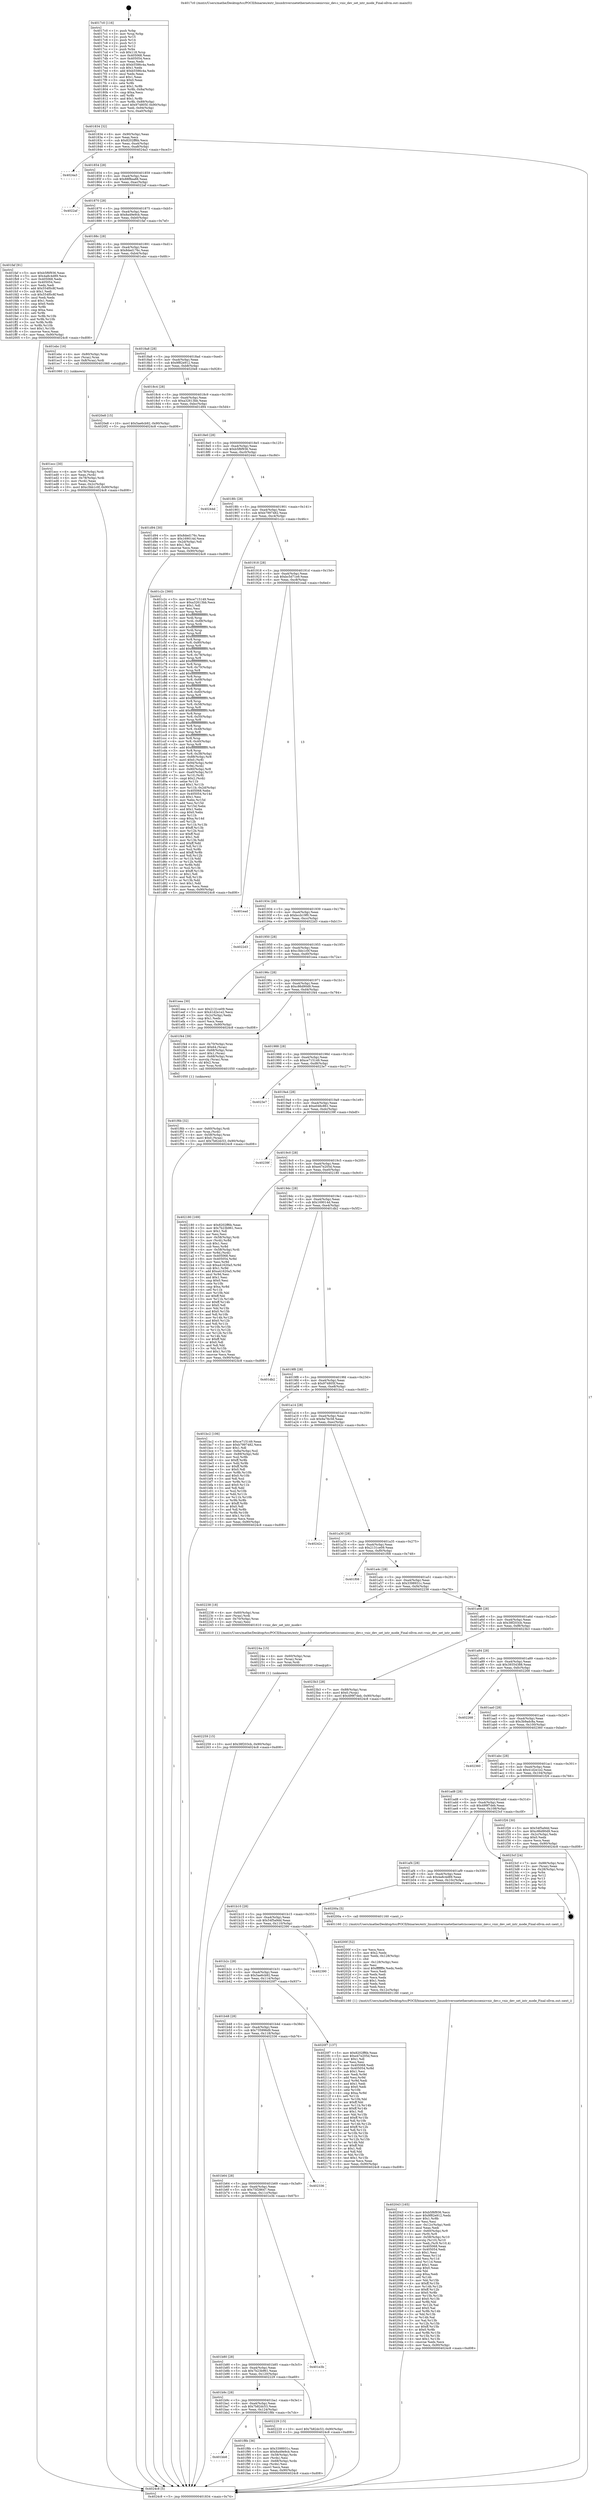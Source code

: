 digraph "0x4017c0" {
  label = "0x4017c0 (/mnt/c/Users/mathe/Desktop/tcc/POCII/binaries/extr_linuxdriversnetethernetciscoenicvnic_dev.c_vnic_dev_set_intr_mode_Final-ollvm.out::main(0))"
  labelloc = "t"
  node[shape=record]

  Entry [label="",width=0.3,height=0.3,shape=circle,fillcolor=black,style=filled]
  "0x401834" [label="{
     0x401834 [32]\l
     | [instrs]\l
     &nbsp;&nbsp;0x401834 \<+6\>: mov -0x90(%rbp),%eax\l
     &nbsp;&nbsp;0x40183a \<+2\>: mov %eax,%ecx\l
     &nbsp;&nbsp;0x40183c \<+6\>: sub $0x8202ff6b,%ecx\l
     &nbsp;&nbsp;0x401842 \<+6\>: mov %eax,-0xa4(%rbp)\l
     &nbsp;&nbsp;0x401848 \<+6\>: mov %ecx,-0xa8(%rbp)\l
     &nbsp;&nbsp;0x40184e \<+6\>: je 00000000004024a3 \<main+0xce3\>\l
  }"]
  "0x4024a3" [label="{
     0x4024a3\l
  }", style=dashed]
  "0x401854" [label="{
     0x401854 [28]\l
     | [instrs]\l
     &nbsp;&nbsp;0x401854 \<+5\>: jmp 0000000000401859 \<main+0x99\>\l
     &nbsp;&nbsp;0x401859 \<+6\>: mov -0xa4(%rbp),%eax\l
     &nbsp;&nbsp;0x40185f \<+5\>: sub $0x88f8ea88,%eax\l
     &nbsp;&nbsp;0x401864 \<+6\>: mov %eax,-0xac(%rbp)\l
     &nbsp;&nbsp;0x40186a \<+6\>: je 00000000004022af \<main+0xaef\>\l
  }"]
  Exit [label="",width=0.3,height=0.3,shape=circle,fillcolor=black,style=filled,peripheries=2]
  "0x4022af" [label="{
     0x4022af\l
  }", style=dashed]
  "0x401870" [label="{
     0x401870 [28]\l
     | [instrs]\l
     &nbsp;&nbsp;0x401870 \<+5\>: jmp 0000000000401875 \<main+0xb5\>\l
     &nbsp;&nbsp;0x401875 \<+6\>: mov -0xa4(%rbp),%eax\l
     &nbsp;&nbsp;0x40187b \<+5\>: sub $0x8a49e9cb,%eax\l
     &nbsp;&nbsp;0x401880 \<+6\>: mov %eax,-0xb0(%rbp)\l
     &nbsp;&nbsp;0x401886 \<+6\>: je 0000000000401faf \<main+0x7ef\>\l
  }"]
  "0x402259" [label="{
     0x402259 [15]\l
     | [instrs]\l
     &nbsp;&nbsp;0x402259 \<+10\>: movl $0x38f203cb,-0x90(%rbp)\l
     &nbsp;&nbsp;0x402263 \<+5\>: jmp 00000000004024c8 \<main+0xd08\>\l
  }"]
  "0x401faf" [label="{
     0x401faf [91]\l
     | [instrs]\l
     &nbsp;&nbsp;0x401faf \<+5\>: mov $0xb5f6f936,%eax\l
     &nbsp;&nbsp;0x401fb4 \<+5\>: mov $0x4a8c4d89,%ecx\l
     &nbsp;&nbsp;0x401fb9 \<+7\>: mov 0x405068,%edx\l
     &nbsp;&nbsp;0x401fc0 \<+7\>: mov 0x405054,%esi\l
     &nbsp;&nbsp;0x401fc7 \<+2\>: mov %edx,%edi\l
     &nbsp;&nbsp;0x401fc9 \<+6\>: add $0x554f0c8f,%edi\l
     &nbsp;&nbsp;0x401fcf \<+3\>: sub $0x1,%edi\l
     &nbsp;&nbsp;0x401fd2 \<+6\>: sub $0x554f0c8f,%edi\l
     &nbsp;&nbsp;0x401fd8 \<+3\>: imul %edi,%edx\l
     &nbsp;&nbsp;0x401fdb \<+3\>: and $0x1,%edx\l
     &nbsp;&nbsp;0x401fde \<+3\>: cmp $0x0,%edx\l
     &nbsp;&nbsp;0x401fe1 \<+4\>: sete %r8b\l
     &nbsp;&nbsp;0x401fe5 \<+3\>: cmp $0xa,%esi\l
     &nbsp;&nbsp;0x401fe8 \<+4\>: setl %r9b\l
     &nbsp;&nbsp;0x401fec \<+3\>: mov %r8b,%r10b\l
     &nbsp;&nbsp;0x401fef \<+3\>: and %r9b,%r10b\l
     &nbsp;&nbsp;0x401ff2 \<+3\>: xor %r9b,%r8b\l
     &nbsp;&nbsp;0x401ff5 \<+3\>: or %r8b,%r10b\l
     &nbsp;&nbsp;0x401ff8 \<+4\>: test $0x1,%r10b\l
     &nbsp;&nbsp;0x401ffc \<+3\>: cmovne %ecx,%eax\l
     &nbsp;&nbsp;0x401fff \<+6\>: mov %eax,-0x90(%rbp)\l
     &nbsp;&nbsp;0x402005 \<+5\>: jmp 00000000004024c8 \<main+0xd08\>\l
  }"]
  "0x40188c" [label="{
     0x40188c [28]\l
     | [instrs]\l
     &nbsp;&nbsp;0x40188c \<+5\>: jmp 0000000000401891 \<main+0xd1\>\l
     &nbsp;&nbsp;0x401891 \<+6\>: mov -0xa4(%rbp),%eax\l
     &nbsp;&nbsp;0x401897 \<+5\>: sub $0x8ded176c,%eax\l
     &nbsp;&nbsp;0x40189c \<+6\>: mov %eax,-0xb4(%rbp)\l
     &nbsp;&nbsp;0x4018a2 \<+6\>: je 0000000000401ebc \<main+0x6fc\>\l
  }"]
  "0x40224a" [label="{
     0x40224a [15]\l
     | [instrs]\l
     &nbsp;&nbsp;0x40224a \<+4\>: mov -0x60(%rbp),%rax\l
     &nbsp;&nbsp;0x40224e \<+3\>: mov (%rax),%rax\l
     &nbsp;&nbsp;0x402251 \<+3\>: mov %rax,%rdi\l
     &nbsp;&nbsp;0x402254 \<+5\>: call 0000000000401030 \<free@plt\>\l
     | [calls]\l
     &nbsp;&nbsp;0x401030 \{1\} (unknown)\l
  }"]
  "0x401ebc" [label="{
     0x401ebc [16]\l
     | [instrs]\l
     &nbsp;&nbsp;0x401ebc \<+4\>: mov -0x80(%rbp),%rax\l
     &nbsp;&nbsp;0x401ec0 \<+3\>: mov (%rax),%rax\l
     &nbsp;&nbsp;0x401ec3 \<+4\>: mov 0x8(%rax),%rdi\l
     &nbsp;&nbsp;0x401ec7 \<+5\>: call 0000000000401060 \<atoi@plt\>\l
     | [calls]\l
     &nbsp;&nbsp;0x401060 \{1\} (unknown)\l
  }"]
  "0x4018a8" [label="{
     0x4018a8 [28]\l
     | [instrs]\l
     &nbsp;&nbsp;0x4018a8 \<+5\>: jmp 00000000004018ad \<main+0xed\>\l
     &nbsp;&nbsp;0x4018ad \<+6\>: mov -0xa4(%rbp),%eax\l
     &nbsp;&nbsp;0x4018b3 \<+5\>: sub $0x9f82e912,%eax\l
     &nbsp;&nbsp;0x4018b8 \<+6\>: mov %eax,-0xb8(%rbp)\l
     &nbsp;&nbsp;0x4018be \<+6\>: je 00000000004020e8 \<main+0x928\>\l
  }"]
  "0x402043" [label="{
     0x402043 [165]\l
     | [instrs]\l
     &nbsp;&nbsp;0x402043 \<+5\>: mov $0xb5f6f936,%ecx\l
     &nbsp;&nbsp;0x402048 \<+5\>: mov $0x9f82e912,%edx\l
     &nbsp;&nbsp;0x40204d \<+3\>: mov $0x1,%r8b\l
     &nbsp;&nbsp;0x402050 \<+2\>: xor %esi,%esi\l
     &nbsp;&nbsp;0x402052 \<+6\>: mov -0x12c(%rbp),%edi\l
     &nbsp;&nbsp;0x402058 \<+3\>: imul %eax,%edi\l
     &nbsp;&nbsp;0x40205b \<+4\>: mov -0x60(%rbp),%r9\l
     &nbsp;&nbsp;0x40205f \<+3\>: mov (%r9),%r9\l
     &nbsp;&nbsp;0x402062 \<+4\>: mov -0x58(%rbp),%r10\l
     &nbsp;&nbsp;0x402066 \<+3\>: movslq (%r10),%r10\l
     &nbsp;&nbsp;0x402069 \<+4\>: mov %edi,(%r9,%r10,4)\l
     &nbsp;&nbsp;0x40206d \<+7\>: mov 0x405068,%eax\l
     &nbsp;&nbsp;0x402074 \<+7\>: mov 0x405054,%edi\l
     &nbsp;&nbsp;0x40207b \<+3\>: sub $0x1,%esi\l
     &nbsp;&nbsp;0x40207e \<+3\>: mov %eax,%r11d\l
     &nbsp;&nbsp;0x402081 \<+3\>: add %esi,%r11d\l
     &nbsp;&nbsp;0x402084 \<+4\>: imul %r11d,%eax\l
     &nbsp;&nbsp;0x402088 \<+3\>: and $0x1,%eax\l
     &nbsp;&nbsp;0x40208b \<+3\>: cmp $0x0,%eax\l
     &nbsp;&nbsp;0x40208e \<+3\>: sete %bl\l
     &nbsp;&nbsp;0x402091 \<+3\>: cmp $0xa,%edi\l
     &nbsp;&nbsp;0x402094 \<+4\>: setl %r14b\l
     &nbsp;&nbsp;0x402098 \<+3\>: mov %bl,%r15b\l
     &nbsp;&nbsp;0x40209b \<+4\>: xor $0xff,%r15b\l
     &nbsp;&nbsp;0x40209f \<+3\>: mov %r14b,%r12b\l
     &nbsp;&nbsp;0x4020a2 \<+4\>: xor $0xff,%r12b\l
     &nbsp;&nbsp;0x4020a6 \<+4\>: xor $0x0,%r8b\l
     &nbsp;&nbsp;0x4020aa \<+3\>: mov %r15b,%r13b\l
     &nbsp;&nbsp;0x4020ad \<+4\>: and $0x0,%r13b\l
     &nbsp;&nbsp;0x4020b1 \<+3\>: and %r8b,%bl\l
     &nbsp;&nbsp;0x4020b4 \<+3\>: mov %r12b,%al\l
     &nbsp;&nbsp;0x4020b7 \<+2\>: and $0x0,%al\l
     &nbsp;&nbsp;0x4020b9 \<+3\>: and %r8b,%r14b\l
     &nbsp;&nbsp;0x4020bc \<+3\>: or %bl,%r13b\l
     &nbsp;&nbsp;0x4020bf \<+3\>: or %r14b,%al\l
     &nbsp;&nbsp;0x4020c2 \<+3\>: xor %al,%r13b\l
     &nbsp;&nbsp;0x4020c5 \<+3\>: or %r12b,%r15b\l
     &nbsp;&nbsp;0x4020c8 \<+4\>: xor $0xff,%r15b\l
     &nbsp;&nbsp;0x4020cc \<+4\>: or $0x0,%r8b\l
     &nbsp;&nbsp;0x4020d0 \<+3\>: and %r8b,%r15b\l
     &nbsp;&nbsp;0x4020d3 \<+3\>: or %r15b,%r13b\l
     &nbsp;&nbsp;0x4020d6 \<+4\>: test $0x1,%r13b\l
     &nbsp;&nbsp;0x4020da \<+3\>: cmovne %edx,%ecx\l
     &nbsp;&nbsp;0x4020dd \<+6\>: mov %ecx,-0x90(%rbp)\l
     &nbsp;&nbsp;0x4020e3 \<+5\>: jmp 00000000004024c8 \<main+0xd08\>\l
  }"]
  "0x4020e8" [label="{
     0x4020e8 [15]\l
     | [instrs]\l
     &nbsp;&nbsp;0x4020e8 \<+10\>: movl $0x5ae6cb92,-0x90(%rbp)\l
     &nbsp;&nbsp;0x4020f2 \<+5\>: jmp 00000000004024c8 \<main+0xd08\>\l
  }"]
  "0x4018c4" [label="{
     0x4018c4 [28]\l
     | [instrs]\l
     &nbsp;&nbsp;0x4018c4 \<+5\>: jmp 00000000004018c9 \<main+0x109\>\l
     &nbsp;&nbsp;0x4018c9 \<+6\>: mov -0xa4(%rbp),%eax\l
     &nbsp;&nbsp;0x4018cf \<+5\>: sub $0xa32613bb,%eax\l
     &nbsp;&nbsp;0x4018d4 \<+6\>: mov %eax,-0xbc(%rbp)\l
     &nbsp;&nbsp;0x4018da \<+6\>: je 0000000000401d94 \<main+0x5d4\>\l
  }"]
  "0x40200f" [label="{
     0x40200f [52]\l
     | [instrs]\l
     &nbsp;&nbsp;0x40200f \<+2\>: xor %ecx,%ecx\l
     &nbsp;&nbsp;0x402011 \<+5\>: mov $0x2,%edx\l
     &nbsp;&nbsp;0x402016 \<+6\>: mov %edx,-0x128(%rbp)\l
     &nbsp;&nbsp;0x40201c \<+1\>: cltd\l
     &nbsp;&nbsp;0x40201d \<+6\>: mov -0x128(%rbp),%esi\l
     &nbsp;&nbsp;0x402023 \<+2\>: idiv %esi\l
     &nbsp;&nbsp;0x402025 \<+6\>: imul $0xfffffffe,%edx,%edx\l
     &nbsp;&nbsp;0x40202b \<+2\>: mov %ecx,%edi\l
     &nbsp;&nbsp;0x40202d \<+2\>: sub %edx,%edi\l
     &nbsp;&nbsp;0x40202f \<+2\>: mov %ecx,%edx\l
     &nbsp;&nbsp;0x402031 \<+3\>: sub $0x1,%edx\l
     &nbsp;&nbsp;0x402034 \<+2\>: add %edx,%edi\l
     &nbsp;&nbsp;0x402036 \<+2\>: sub %edi,%ecx\l
     &nbsp;&nbsp;0x402038 \<+6\>: mov %ecx,-0x12c(%rbp)\l
     &nbsp;&nbsp;0x40203e \<+5\>: call 0000000000401160 \<next_i\>\l
     | [calls]\l
     &nbsp;&nbsp;0x401160 \{1\} (/mnt/c/Users/mathe/Desktop/tcc/POCII/binaries/extr_linuxdriversnetethernetciscoenicvnic_dev.c_vnic_dev_set_intr_mode_Final-ollvm.out::next_i)\l
  }"]
  "0x401d94" [label="{
     0x401d94 [30]\l
     | [instrs]\l
     &nbsp;&nbsp;0x401d94 \<+5\>: mov $0x8ded176c,%eax\l
     &nbsp;&nbsp;0x401d99 \<+5\>: mov $0x169014d,%ecx\l
     &nbsp;&nbsp;0x401d9e \<+3\>: mov -0x2d(%rbp),%dl\l
     &nbsp;&nbsp;0x401da1 \<+3\>: test $0x1,%dl\l
     &nbsp;&nbsp;0x401da4 \<+3\>: cmovne %ecx,%eax\l
     &nbsp;&nbsp;0x401da7 \<+6\>: mov %eax,-0x90(%rbp)\l
     &nbsp;&nbsp;0x401dad \<+5\>: jmp 00000000004024c8 \<main+0xd08\>\l
  }"]
  "0x4018e0" [label="{
     0x4018e0 [28]\l
     | [instrs]\l
     &nbsp;&nbsp;0x4018e0 \<+5\>: jmp 00000000004018e5 \<main+0x125\>\l
     &nbsp;&nbsp;0x4018e5 \<+6\>: mov -0xa4(%rbp),%eax\l
     &nbsp;&nbsp;0x4018eb \<+5\>: sub $0xb5f6f936,%eax\l
     &nbsp;&nbsp;0x4018f0 \<+6\>: mov %eax,-0xc0(%rbp)\l
     &nbsp;&nbsp;0x4018f6 \<+6\>: je 000000000040244d \<main+0xc8d\>\l
  }"]
  "0x401bb8" [label="{
     0x401bb8\l
  }", style=dashed]
  "0x40244d" [label="{
     0x40244d\l
  }", style=dashed]
  "0x4018fc" [label="{
     0x4018fc [28]\l
     | [instrs]\l
     &nbsp;&nbsp;0x4018fc \<+5\>: jmp 0000000000401901 \<main+0x141\>\l
     &nbsp;&nbsp;0x401901 \<+6\>: mov -0xa4(%rbp),%eax\l
     &nbsp;&nbsp;0x401907 \<+5\>: sub $0xb7997482,%eax\l
     &nbsp;&nbsp;0x40190c \<+6\>: mov %eax,-0xc4(%rbp)\l
     &nbsp;&nbsp;0x401912 \<+6\>: je 0000000000401c2c \<main+0x46c\>\l
  }"]
  "0x401f8b" [label="{
     0x401f8b [36]\l
     | [instrs]\l
     &nbsp;&nbsp;0x401f8b \<+5\>: mov $0x3398931c,%eax\l
     &nbsp;&nbsp;0x401f90 \<+5\>: mov $0x8a49e9cb,%ecx\l
     &nbsp;&nbsp;0x401f95 \<+4\>: mov -0x58(%rbp),%rdx\l
     &nbsp;&nbsp;0x401f99 \<+2\>: mov (%rdx),%esi\l
     &nbsp;&nbsp;0x401f9b \<+4\>: mov -0x68(%rbp),%rdx\l
     &nbsp;&nbsp;0x401f9f \<+2\>: cmp (%rdx),%esi\l
     &nbsp;&nbsp;0x401fa1 \<+3\>: cmovl %ecx,%eax\l
     &nbsp;&nbsp;0x401fa4 \<+6\>: mov %eax,-0x90(%rbp)\l
     &nbsp;&nbsp;0x401faa \<+5\>: jmp 00000000004024c8 \<main+0xd08\>\l
  }"]
  "0x401c2c" [label="{
     0x401c2c [360]\l
     | [instrs]\l
     &nbsp;&nbsp;0x401c2c \<+5\>: mov $0xce715149,%eax\l
     &nbsp;&nbsp;0x401c31 \<+5\>: mov $0xa32613bb,%ecx\l
     &nbsp;&nbsp;0x401c36 \<+2\>: mov $0x1,%dl\l
     &nbsp;&nbsp;0x401c38 \<+2\>: xor %esi,%esi\l
     &nbsp;&nbsp;0x401c3a \<+3\>: mov %rsp,%rdi\l
     &nbsp;&nbsp;0x401c3d \<+4\>: add $0xfffffffffffffff0,%rdi\l
     &nbsp;&nbsp;0x401c41 \<+3\>: mov %rdi,%rsp\l
     &nbsp;&nbsp;0x401c44 \<+7\>: mov %rdi,-0x88(%rbp)\l
     &nbsp;&nbsp;0x401c4b \<+3\>: mov %rsp,%rdi\l
     &nbsp;&nbsp;0x401c4e \<+4\>: add $0xfffffffffffffff0,%rdi\l
     &nbsp;&nbsp;0x401c52 \<+3\>: mov %rdi,%rsp\l
     &nbsp;&nbsp;0x401c55 \<+3\>: mov %rsp,%r8\l
     &nbsp;&nbsp;0x401c58 \<+4\>: add $0xfffffffffffffff0,%r8\l
     &nbsp;&nbsp;0x401c5c \<+3\>: mov %r8,%rsp\l
     &nbsp;&nbsp;0x401c5f \<+4\>: mov %r8,-0x80(%rbp)\l
     &nbsp;&nbsp;0x401c63 \<+3\>: mov %rsp,%r8\l
     &nbsp;&nbsp;0x401c66 \<+4\>: add $0xfffffffffffffff0,%r8\l
     &nbsp;&nbsp;0x401c6a \<+3\>: mov %r8,%rsp\l
     &nbsp;&nbsp;0x401c6d \<+4\>: mov %r8,-0x78(%rbp)\l
     &nbsp;&nbsp;0x401c71 \<+3\>: mov %rsp,%r8\l
     &nbsp;&nbsp;0x401c74 \<+4\>: add $0xfffffffffffffff0,%r8\l
     &nbsp;&nbsp;0x401c78 \<+3\>: mov %r8,%rsp\l
     &nbsp;&nbsp;0x401c7b \<+4\>: mov %r8,-0x70(%rbp)\l
     &nbsp;&nbsp;0x401c7f \<+3\>: mov %rsp,%r8\l
     &nbsp;&nbsp;0x401c82 \<+4\>: add $0xfffffffffffffff0,%r8\l
     &nbsp;&nbsp;0x401c86 \<+3\>: mov %r8,%rsp\l
     &nbsp;&nbsp;0x401c89 \<+4\>: mov %r8,-0x68(%rbp)\l
     &nbsp;&nbsp;0x401c8d \<+3\>: mov %rsp,%r8\l
     &nbsp;&nbsp;0x401c90 \<+4\>: add $0xfffffffffffffff0,%r8\l
     &nbsp;&nbsp;0x401c94 \<+3\>: mov %r8,%rsp\l
     &nbsp;&nbsp;0x401c97 \<+4\>: mov %r8,-0x60(%rbp)\l
     &nbsp;&nbsp;0x401c9b \<+3\>: mov %rsp,%r8\l
     &nbsp;&nbsp;0x401c9e \<+4\>: add $0xfffffffffffffff0,%r8\l
     &nbsp;&nbsp;0x401ca2 \<+3\>: mov %r8,%rsp\l
     &nbsp;&nbsp;0x401ca5 \<+4\>: mov %r8,-0x58(%rbp)\l
     &nbsp;&nbsp;0x401ca9 \<+3\>: mov %rsp,%r8\l
     &nbsp;&nbsp;0x401cac \<+4\>: add $0xfffffffffffffff0,%r8\l
     &nbsp;&nbsp;0x401cb0 \<+3\>: mov %r8,%rsp\l
     &nbsp;&nbsp;0x401cb3 \<+4\>: mov %r8,-0x50(%rbp)\l
     &nbsp;&nbsp;0x401cb7 \<+3\>: mov %rsp,%r8\l
     &nbsp;&nbsp;0x401cba \<+4\>: add $0xfffffffffffffff0,%r8\l
     &nbsp;&nbsp;0x401cbe \<+3\>: mov %r8,%rsp\l
     &nbsp;&nbsp;0x401cc1 \<+4\>: mov %r8,-0x48(%rbp)\l
     &nbsp;&nbsp;0x401cc5 \<+3\>: mov %rsp,%r8\l
     &nbsp;&nbsp;0x401cc8 \<+4\>: add $0xfffffffffffffff0,%r8\l
     &nbsp;&nbsp;0x401ccc \<+3\>: mov %r8,%rsp\l
     &nbsp;&nbsp;0x401ccf \<+4\>: mov %r8,-0x40(%rbp)\l
     &nbsp;&nbsp;0x401cd3 \<+3\>: mov %rsp,%r8\l
     &nbsp;&nbsp;0x401cd6 \<+4\>: add $0xfffffffffffffff0,%r8\l
     &nbsp;&nbsp;0x401cda \<+3\>: mov %r8,%rsp\l
     &nbsp;&nbsp;0x401cdd \<+4\>: mov %r8,-0x38(%rbp)\l
     &nbsp;&nbsp;0x401ce1 \<+7\>: mov -0x88(%rbp),%r8\l
     &nbsp;&nbsp;0x401ce8 \<+7\>: movl $0x0,(%r8)\l
     &nbsp;&nbsp;0x401cef \<+7\>: mov -0x94(%rbp),%r9d\l
     &nbsp;&nbsp;0x401cf6 \<+3\>: mov %r9d,(%rdi)\l
     &nbsp;&nbsp;0x401cf9 \<+4\>: mov -0x80(%rbp),%r8\l
     &nbsp;&nbsp;0x401cfd \<+7\>: mov -0xa0(%rbp),%r10\l
     &nbsp;&nbsp;0x401d04 \<+3\>: mov %r10,(%r8)\l
     &nbsp;&nbsp;0x401d07 \<+3\>: cmpl $0x2,(%rdi)\l
     &nbsp;&nbsp;0x401d0a \<+4\>: setne %r11b\l
     &nbsp;&nbsp;0x401d0e \<+4\>: and $0x1,%r11b\l
     &nbsp;&nbsp;0x401d12 \<+4\>: mov %r11b,-0x2d(%rbp)\l
     &nbsp;&nbsp;0x401d16 \<+7\>: mov 0x405068,%ebx\l
     &nbsp;&nbsp;0x401d1d \<+8\>: mov 0x405054,%r14d\l
     &nbsp;&nbsp;0x401d25 \<+3\>: sub $0x1,%esi\l
     &nbsp;&nbsp;0x401d28 \<+3\>: mov %ebx,%r15d\l
     &nbsp;&nbsp;0x401d2b \<+3\>: add %esi,%r15d\l
     &nbsp;&nbsp;0x401d2e \<+4\>: imul %r15d,%ebx\l
     &nbsp;&nbsp;0x401d32 \<+3\>: and $0x1,%ebx\l
     &nbsp;&nbsp;0x401d35 \<+3\>: cmp $0x0,%ebx\l
     &nbsp;&nbsp;0x401d38 \<+4\>: sete %r11b\l
     &nbsp;&nbsp;0x401d3c \<+4\>: cmp $0xa,%r14d\l
     &nbsp;&nbsp;0x401d40 \<+4\>: setl %r12b\l
     &nbsp;&nbsp;0x401d44 \<+3\>: mov %r11b,%r13b\l
     &nbsp;&nbsp;0x401d47 \<+4\>: xor $0xff,%r13b\l
     &nbsp;&nbsp;0x401d4b \<+3\>: mov %r12b,%sil\l
     &nbsp;&nbsp;0x401d4e \<+4\>: xor $0xff,%sil\l
     &nbsp;&nbsp;0x401d52 \<+3\>: xor $0x1,%dl\l
     &nbsp;&nbsp;0x401d55 \<+3\>: mov %r13b,%dil\l
     &nbsp;&nbsp;0x401d58 \<+4\>: and $0xff,%dil\l
     &nbsp;&nbsp;0x401d5c \<+3\>: and %dl,%r11b\l
     &nbsp;&nbsp;0x401d5f \<+3\>: mov %sil,%r8b\l
     &nbsp;&nbsp;0x401d62 \<+4\>: and $0xff,%r8b\l
     &nbsp;&nbsp;0x401d66 \<+3\>: and %dl,%r12b\l
     &nbsp;&nbsp;0x401d69 \<+3\>: or %r11b,%dil\l
     &nbsp;&nbsp;0x401d6c \<+3\>: or %r12b,%r8b\l
     &nbsp;&nbsp;0x401d6f \<+3\>: xor %r8b,%dil\l
     &nbsp;&nbsp;0x401d72 \<+3\>: or %sil,%r13b\l
     &nbsp;&nbsp;0x401d75 \<+4\>: xor $0xff,%r13b\l
     &nbsp;&nbsp;0x401d79 \<+3\>: or $0x1,%dl\l
     &nbsp;&nbsp;0x401d7c \<+3\>: and %dl,%r13b\l
     &nbsp;&nbsp;0x401d7f \<+3\>: or %r13b,%dil\l
     &nbsp;&nbsp;0x401d82 \<+4\>: test $0x1,%dil\l
     &nbsp;&nbsp;0x401d86 \<+3\>: cmovne %ecx,%eax\l
     &nbsp;&nbsp;0x401d89 \<+6\>: mov %eax,-0x90(%rbp)\l
     &nbsp;&nbsp;0x401d8f \<+5\>: jmp 00000000004024c8 \<main+0xd08\>\l
  }"]
  "0x401918" [label="{
     0x401918 [28]\l
     | [instrs]\l
     &nbsp;&nbsp;0x401918 \<+5\>: jmp 000000000040191d \<main+0x15d\>\l
     &nbsp;&nbsp;0x40191d \<+6\>: mov -0xa4(%rbp),%eax\l
     &nbsp;&nbsp;0x401923 \<+5\>: sub $0xbc5d71e9,%eax\l
     &nbsp;&nbsp;0x401928 \<+6\>: mov %eax,-0xc8(%rbp)\l
     &nbsp;&nbsp;0x40192e \<+6\>: je 0000000000401ead \<main+0x6ed\>\l
  }"]
  "0x401b9c" [label="{
     0x401b9c [28]\l
     | [instrs]\l
     &nbsp;&nbsp;0x401b9c \<+5\>: jmp 0000000000401ba1 \<main+0x3e1\>\l
     &nbsp;&nbsp;0x401ba1 \<+6\>: mov -0xa4(%rbp),%eax\l
     &nbsp;&nbsp;0x401ba7 \<+5\>: sub $0x7b82dc53,%eax\l
     &nbsp;&nbsp;0x401bac \<+6\>: mov %eax,-0x124(%rbp)\l
     &nbsp;&nbsp;0x401bb2 \<+6\>: je 0000000000401f8b \<main+0x7cb\>\l
  }"]
  "0x401ead" [label="{
     0x401ead\l
  }", style=dashed]
  "0x401934" [label="{
     0x401934 [28]\l
     | [instrs]\l
     &nbsp;&nbsp;0x401934 \<+5\>: jmp 0000000000401939 \<main+0x179\>\l
     &nbsp;&nbsp;0x401939 \<+6\>: mov -0xa4(%rbp),%eax\l
     &nbsp;&nbsp;0x40193f \<+5\>: sub $0xbccb19f0,%eax\l
     &nbsp;&nbsp;0x401944 \<+6\>: mov %eax,-0xcc(%rbp)\l
     &nbsp;&nbsp;0x40194a \<+6\>: je 00000000004022d3 \<main+0xb13\>\l
  }"]
  "0x402229" [label="{
     0x402229 [15]\l
     | [instrs]\l
     &nbsp;&nbsp;0x402229 \<+10\>: movl $0x7b82dc53,-0x90(%rbp)\l
     &nbsp;&nbsp;0x402233 \<+5\>: jmp 00000000004024c8 \<main+0xd08\>\l
  }"]
  "0x4022d3" [label="{
     0x4022d3\l
  }", style=dashed]
  "0x401950" [label="{
     0x401950 [28]\l
     | [instrs]\l
     &nbsp;&nbsp;0x401950 \<+5\>: jmp 0000000000401955 \<main+0x195\>\l
     &nbsp;&nbsp;0x401955 \<+6\>: mov -0xa4(%rbp),%eax\l
     &nbsp;&nbsp;0x40195b \<+5\>: sub $0xc3bb1c0f,%eax\l
     &nbsp;&nbsp;0x401960 \<+6\>: mov %eax,-0xd0(%rbp)\l
     &nbsp;&nbsp;0x401966 \<+6\>: je 0000000000401eea \<main+0x72a\>\l
  }"]
  "0x401b80" [label="{
     0x401b80 [28]\l
     | [instrs]\l
     &nbsp;&nbsp;0x401b80 \<+5\>: jmp 0000000000401b85 \<main+0x3c5\>\l
     &nbsp;&nbsp;0x401b85 \<+6\>: mov -0xa4(%rbp),%eax\l
     &nbsp;&nbsp;0x401b8b \<+5\>: sub $0x7b23b961,%eax\l
     &nbsp;&nbsp;0x401b90 \<+6\>: mov %eax,-0x120(%rbp)\l
     &nbsp;&nbsp;0x401b96 \<+6\>: je 0000000000402229 \<main+0xa69\>\l
  }"]
  "0x401eea" [label="{
     0x401eea [30]\l
     | [instrs]\l
     &nbsp;&nbsp;0x401eea \<+5\>: mov $0x2131ce09,%eax\l
     &nbsp;&nbsp;0x401eef \<+5\>: mov $0x41d2e1e2,%ecx\l
     &nbsp;&nbsp;0x401ef4 \<+3\>: mov -0x2c(%rbp),%edx\l
     &nbsp;&nbsp;0x401ef7 \<+3\>: cmp $0x1,%edx\l
     &nbsp;&nbsp;0x401efa \<+3\>: cmovl %ecx,%eax\l
     &nbsp;&nbsp;0x401efd \<+6\>: mov %eax,-0x90(%rbp)\l
     &nbsp;&nbsp;0x401f03 \<+5\>: jmp 00000000004024c8 \<main+0xd08\>\l
  }"]
  "0x40196c" [label="{
     0x40196c [28]\l
     | [instrs]\l
     &nbsp;&nbsp;0x40196c \<+5\>: jmp 0000000000401971 \<main+0x1b1\>\l
     &nbsp;&nbsp;0x401971 \<+6\>: mov -0xa4(%rbp),%eax\l
     &nbsp;&nbsp;0x401977 \<+5\>: sub $0xc86d90d9,%eax\l
     &nbsp;&nbsp;0x40197c \<+6\>: mov %eax,-0xd4(%rbp)\l
     &nbsp;&nbsp;0x401982 \<+6\>: je 0000000000401f44 \<main+0x784\>\l
  }"]
  "0x401e3b" [label="{
     0x401e3b\l
  }", style=dashed]
  "0x401f44" [label="{
     0x401f44 [39]\l
     | [instrs]\l
     &nbsp;&nbsp;0x401f44 \<+4\>: mov -0x70(%rbp),%rax\l
     &nbsp;&nbsp;0x401f48 \<+6\>: movl $0x64,(%rax)\l
     &nbsp;&nbsp;0x401f4e \<+4\>: mov -0x68(%rbp),%rax\l
     &nbsp;&nbsp;0x401f52 \<+6\>: movl $0x1,(%rax)\l
     &nbsp;&nbsp;0x401f58 \<+4\>: mov -0x68(%rbp),%rax\l
     &nbsp;&nbsp;0x401f5c \<+3\>: movslq (%rax),%rax\l
     &nbsp;&nbsp;0x401f5f \<+4\>: shl $0x2,%rax\l
     &nbsp;&nbsp;0x401f63 \<+3\>: mov %rax,%rdi\l
     &nbsp;&nbsp;0x401f66 \<+5\>: call 0000000000401050 \<malloc@plt\>\l
     | [calls]\l
     &nbsp;&nbsp;0x401050 \{1\} (unknown)\l
  }"]
  "0x401988" [label="{
     0x401988 [28]\l
     | [instrs]\l
     &nbsp;&nbsp;0x401988 \<+5\>: jmp 000000000040198d \<main+0x1cd\>\l
     &nbsp;&nbsp;0x40198d \<+6\>: mov -0xa4(%rbp),%eax\l
     &nbsp;&nbsp;0x401993 \<+5\>: sub $0xce715149,%eax\l
     &nbsp;&nbsp;0x401998 \<+6\>: mov %eax,-0xd8(%rbp)\l
     &nbsp;&nbsp;0x40199e \<+6\>: je 00000000004023e7 \<main+0xc27\>\l
  }"]
  "0x401b64" [label="{
     0x401b64 [28]\l
     | [instrs]\l
     &nbsp;&nbsp;0x401b64 \<+5\>: jmp 0000000000401b69 \<main+0x3a9\>\l
     &nbsp;&nbsp;0x401b69 \<+6\>: mov -0xa4(%rbp),%eax\l
     &nbsp;&nbsp;0x401b6f \<+5\>: sub $0x75f28647,%eax\l
     &nbsp;&nbsp;0x401b74 \<+6\>: mov %eax,-0x11c(%rbp)\l
     &nbsp;&nbsp;0x401b7a \<+6\>: je 0000000000401e3b \<main+0x67b\>\l
  }"]
  "0x4023e7" [label="{
     0x4023e7\l
  }", style=dashed]
  "0x4019a4" [label="{
     0x4019a4 [28]\l
     | [instrs]\l
     &nbsp;&nbsp;0x4019a4 \<+5\>: jmp 00000000004019a9 \<main+0x1e9\>\l
     &nbsp;&nbsp;0x4019a9 \<+6\>: mov -0xa4(%rbp),%eax\l
     &nbsp;&nbsp;0x4019af \<+5\>: sub $0xe046c861,%eax\l
     &nbsp;&nbsp;0x4019b4 \<+6\>: mov %eax,-0xdc(%rbp)\l
     &nbsp;&nbsp;0x4019ba \<+6\>: je 000000000040239f \<main+0xbdf\>\l
  }"]
  "0x402336" [label="{
     0x402336\l
  }", style=dashed]
  "0x40239f" [label="{
     0x40239f\l
  }", style=dashed]
  "0x4019c0" [label="{
     0x4019c0 [28]\l
     | [instrs]\l
     &nbsp;&nbsp;0x4019c0 \<+5\>: jmp 00000000004019c5 \<main+0x205\>\l
     &nbsp;&nbsp;0x4019c5 \<+6\>: mov -0xa4(%rbp),%eax\l
     &nbsp;&nbsp;0x4019cb \<+5\>: sub $0xe47e205d,%eax\l
     &nbsp;&nbsp;0x4019d0 \<+6\>: mov %eax,-0xe0(%rbp)\l
     &nbsp;&nbsp;0x4019d6 \<+6\>: je 0000000000402180 \<main+0x9c0\>\l
  }"]
  "0x401b48" [label="{
     0x401b48 [28]\l
     | [instrs]\l
     &nbsp;&nbsp;0x401b48 \<+5\>: jmp 0000000000401b4d \<main+0x38d\>\l
     &nbsp;&nbsp;0x401b4d \<+6\>: mov -0xa4(%rbp),%eax\l
     &nbsp;&nbsp;0x401b53 \<+5\>: sub $0x735996d9,%eax\l
     &nbsp;&nbsp;0x401b58 \<+6\>: mov %eax,-0x118(%rbp)\l
     &nbsp;&nbsp;0x401b5e \<+6\>: je 0000000000402336 \<main+0xb76\>\l
  }"]
  "0x402180" [label="{
     0x402180 [169]\l
     | [instrs]\l
     &nbsp;&nbsp;0x402180 \<+5\>: mov $0x8202ff6b,%eax\l
     &nbsp;&nbsp;0x402185 \<+5\>: mov $0x7b23b961,%ecx\l
     &nbsp;&nbsp;0x40218a \<+2\>: mov $0x1,%dl\l
     &nbsp;&nbsp;0x40218c \<+2\>: xor %esi,%esi\l
     &nbsp;&nbsp;0x40218e \<+4\>: mov -0x58(%rbp),%rdi\l
     &nbsp;&nbsp;0x402192 \<+3\>: mov (%rdi),%r8d\l
     &nbsp;&nbsp;0x402195 \<+3\>: sub $0x1,%esi\l
     &nbsp;&nbsp;0x402198 \<+3\>: sub %esi,%r8d\l
     &nbsp;&nbsp;0x40219b \<+4\>: mov -0x58(%rbp),%rdi\l
     &nbsp;&nbsp;0x40219f \<+3\>: mov %r8d,(%rdi)\l
     &nbsp;&nbsp;0x4021a2 \<+7\>: mov 0x405068,%esi\l
     &nbsp;&nbsp;0x4021a9 \<+8\>: mov 0x405054,%r8d\l
     &nbsp;&nbsp;0x4021b1 \<+3\>: mov %esi,%r9d\l
     &nbsp;&nbsp;0x4021b4 \<+7\>: sub $0xa41620a5,%r9d\l
     &nbsp;&nbsp;0x4021bb \<+4\>: sub $0x1,%r9d\l
     &nbsp;&nbsp;0x4021bf \<+7\>: add $0xa41620a5,%r9d\l
     &nbsp;&nbsp;0x4021c6 \<+4\>: imul %r9d,%esi\l
     &nbsp;&nbsp;0x4021ca \<+3\>: and $0x1,%esi\l
     &nbsp;&nbsp;0x4021cd \<+3\>: cmp $0x0,%esi\l
     &nbsp;&nbsp;0x4021d0 \<+4\>: sete %r10b\l
     &nbsp;&nbsp;0x4021d4 \<+4\>: cmp $0xa,%r8d\l
     &nbsp;&nbsp;0x4021d8 \<+4\>: setl %r11b\l
     &nbsp;&nbsp;0x4021dc \<+3\>: mov %r10b,%bl\l
     &nbsp;&nbsp;0x4021df \<+3\>: xor $0xff,%bl\l
     &nbsp;&nbsp;0x4021e2 \<+3\>: mov %r11b,%r14b\l
     &nbsp;&nbsp;0x4021e5 \<+4\>: xor $0xff,%r14b\l
     &nbsp;&nbsp;0x4021e9 \<+3\>: xor $0x0,%dl\l
     &nbsp;&nbsp;0x4021ec \<+3\>: mov %bl,%r15b\l
     &nbsp;&nbsp;0x4021ef \<+4\>: and $0x0,%r15b\l
     &nbsp;&nbsp;0x4021f3 \<+3\>: and %dl,%r10b\l
     &nbsp;&nbsp;0x4021f6 \<+3\>: mov %r14b,%r12b\l
     &nbsp;&nbsp;0x4021f9 \<+4\>: and $0x0,%r12b\l
     &nbsp;&nbsp;0x4021fd \<+3\>: and %dl,%r11b\l
     &nbsp;&nbsp;0x402200 \<+3\>: or %r10b,%r15b\l
     &nbsp;&nbsp;0x402203 \<+3\>: or %r11b,%r12b\l
     &nbsp;&nbsp;0x402206 \<+3\>: xor %r12b,%r15b\l
     &nbsp;&nbsp;0x402209 \<+3\>: or %r14b,%bl\l
     &nbsp;&nbsp;0x40220c \<+3\>: xor $0xff,%bl\l
     &nbsp;&nbsp;0x40220f \<+3\>: or $0x0,%dl\l
     &nbsp;&nbsp;0x402212 \<+2\>: and %dl,%bl\l
     &nbsp;&nbsp;0x402214 \<+3\>: or %bl,%r15b\l
     &nbsp;&nbsp;0x402217 \<+4\>: test $0x1,%r15b\l
     &nbsp;&nbsp;0x40221b \<+3\>: cmovne %ecx,%eax\l
     &nbsp;&nbsp;0x40221e \<+6\>: mov %eax,-0x90(%rbp)\l
     &nbsp;&nbsp;0x402224 \<+5\>: jmp 00000000004024c8 \<main+0xd08\>\l
  }"]
  "0x4019dc" [label="{
     0x4019dc [28]\l
     | [instrs]\l
     &nbsp;&nbsp;0x4019dc \<+5\>: jmp 00000000004019e1 \<main+0x221\>\l
     &nbsp;&nbsp;0x4019e1 \<+6\>: mov -0xa4(%rbp),%eax\l
     &nbsp;&nbsp;0x4019e7 \<+5\>: sub $0x169014d,%eax\l
     &nbsp;&nbsp;0x4019ec \<+6\>: mov %eax,-0xe4(%rbp)\l
     &nbsp;&nbsp;0x4019f2 \<+6\>: je 0000000000401db2 \<main+0x5f2\>\l
  }"]
  "0x4020f7" [label="{
     0x4020f7 [137]\l
     | [instrs]\l
     &nbsp;&nbsp;0x4020f7 \<+5\>: mov $0x8202ff6b,%eax\l
     &nbsp;&nbsp;0x4020fc \<+5\>: mov $0xe47e205d,%ecx\l
     &nbsp;&nbsp;0x402101 \<+2\>: mov $0x1,%dl\l
     &nbsp;&nbsp;0x402103 \<+2\>: xor %esi,%esi\l
     &nbsp;&nbsp;0x402105 \<+7\>: mov 0x405068,%edi\l
     &nbsp;&nbsp;0x40210c \<+8\>: mov 0x405054,%r8d\l
     &nbsp;&nbsp;0x402114 \<+3\>: sub $0x1,%esi\l
     &nbsp;&nbsp;0x402117 \<+3\>: mov %edi,%r9d\l
     &nbsp;&nbsp;0x40211a \<+3\>: add %esi,%r9d\l
     &nbsp;&nbsp;0x40211d \<+4\>: imul %r9d,%edi\l
     &nbsp;&nbsp;0x402121 \<+3\>: and $0x1,%edi\l
     &nbsp;&nbsp;0x402124 \<+3\>: cmp $0x0,%edi\l
     &nbsp;&nbsp;0x402127 \<+4\>: sete %r10b\l
     &nbsp;&nbsp;0x40212b \<+4\>: cmp $0xa,%r8d\l
     &nbsp;&nbsp;0x40212f \<+4\>: setl %r11b\l
     &nbsp;&nbsp;0x402133 \<+3\>: mov %r10b,%bl\l
     &nbsp;&nbsp;0x402136 \<+3\>: xor $0xff,%bl\l
     &nbsp;&nbsp;0x402139 \<+3\>: mov %r11b,%r14b\l
     &nbsp;&nbsp;0x40213c \<+4\>: xor $0xff,%r14b\l
     &nbsp;&nbsp;0x402140 \<+3\>: xor $0x1,%dl\l
     &nbsp;&nbsp;0x402143 \<+3\>: mov %bl,%r15b\l
     &nbsp;&nbsp;0x402146 \<+4\>: and $0xff,%r15b\l
     &nbsp;&nbsp;0x40214a \<+3\>: and %dl,%r10b\l
     &nbsp;&nbsp;0x40214d \<+3\>: mov %r14b,%r12b\l
     &nbsp;&nbsp;0x402150 \<+4\>: and $0xff,%r12b\l
     &nbsp;&nbsp;0x402154 \<+3\>: and %dl,%r11b\l
     &nbsp;&nbsp;0x402157 \<+3\>: or %r10b,%r15b\l
     &nbsp;&nbsp;0x40215a \<+3\>: or %r11b,%r12b\l
     &nbsp;&nbsp;0x40215d \<+3\>: xor %r12b,%r15b\l
     &nbsp;&nbsp;0x402160 \<+3\>: or %r14b,%bl\l
     &nbsp;&nbsp;0x402163 \<+3\>: xor $0xff,%bl\l
     &nbsp;&nbsp;0x402166 \<+3\>: or $0x1,%dl\l
     &nbsp;&nbsp;0x402169 \<+2\>: and %dl,%bl\l
     &nbsp;&nbsp;0x40216b \<+3\>: or %bl,%r15b\l
     &nbsp;&nbsp;0x40216e \<+4\>: test $0x1,%r15b\l
     &nbsp;&nbsp;0x402172 \<+3\>: cmovne %ecx,%eax\l
     &nbsp;&nbsp;0x402175 \<+6\>: mov %eax,-0x90(%rbp)\l
     &nbsp;&nbsp;0x40217b \<+5\>: jmp 00000000004024c8 \<main+0xd08\>\l
  }"]
  "0x401db2" [label="{
     0x401db2\l
  }", style=dashed]
  "0x4019f8" [label="{
     0x4019f8 [28]\l
     | [instrs]\l
     &nbsp;&nbsp;0x4019f8 \<+5\>: jmp 00000000004019fd \<main+0x23d\>\l
     &nbsp;&nbsp;0x4019fd \<+6\>: mov -0xa4(%rbp),%eax\l
     &nbsp;&nbsp;0x401a03 \<+5\>: sub $0x974805f,%eax\l
     &nbsp;&nbsp;0x401a08 \<+6\>: mov %eax,-0xe8(%rbp)\l
     &nbsp;&nbsp;0x401a0e \<+6\>: je 0000000000401bc2 \<main+0x402\>\l
  }"]
  "0x401b2c" [label="{
     0x401b2c [28]\l
     | [instrs]\l
     &nbsp;&nbsp;0x401b2c \<+5\>: jmp 0000000000401b31 \<main+0x371\>\l
     &nbsp;&nbsp;0x401b31 \<+6\>: mov -0xa4(%rbp),%eax\l
     &nbsp;&nbsp;0x401b37 \<+5\>: sub $0x5ae6cb92,%eax\l
     &nbsp;&nbsp;0x401b3c \<+6\>: mov %eax,-0x114(%rbp)\l
     &nbsp;&nbsp;0x401b42 \<+6\>: je 00000000004020f7 \<main+0x937\>\l
  }"]
  "0x401bc2" [label="{
     0x401bc2 [106]\l
     | [instrs]\l
     &nbsp;&nbsp;0x401bc2 \<+5\>: mov $0xce715149,%eax\l
     &nbsp;&nbsp;0x401bc7 \<+5\>: mov $0xb7997482,%ecx\l
     &nbsp;&nbsp;0x401bcc \<+2\>: mov $0x1,%dl\l
     &nbsp;&nbsp;0x401bce \<+7\>: mov -0x8a(%rbp),%sil\l
     &nbsp;&nbsp;0x401bd5 \<+7\>: mov -0x89(%rbp),%dil\l
     &nbsp;&nbsp;0x401bdc \<+3\>: mov %sil,%r8b\l
     &nbsp;&nbsp;0x401bdf \<+4\>: xor $0xff,%r8b\l
     &nbsp;&nbsp;0x401be3 \<+3\>: mov %dil,%r9b\l
     &nbsp;&nbsp;0x401be6 \<+4\>: xor $0xff,%r9b\l
     &nbsp;&nbsp;0x401bea \<+3\>: xor $0x0,%dl\l
     &nbsp;&nbsp;0x401bed \<+3\>: mov %r8b,%r10b\l
     &nbsp;&nbsp;0x401bf0 \<+4\>: and $0x0,%r10b\l
     &nbsp;&nbsp;0x401bf4 \<+3\>: and %dl,%sil\l
     &nbsp;&nbsp;0x401bf7 \<+3\>: mov %r9b,%r11b\l
     &nbsp;&nbsp;0x401bfa \<+4\>: and $0x0,%r11b\l
     &nbsp;&nbsp;0x401bfe \<+3\>: and %dl,%dil\l
     &nbsp;&nbsp;0x401c01 \<+3\>: or %sil,%r10b\l
     &nbsp;&nbsp;0x401c04 \<+3\>: or %dil,%r11b\l
     &nbsp;&nbsp;0x401c07 \<+3\>: xor %r11b,%r10b\l
     &nbsp;&nbsp;0x401c0a \<+3\>: or %r9b,%r8b\l
     &nbsp;&nbsp;0x401c0d \<+4\>: xor $0xff,%r8b\l
     &nbsp;&nbsp;0x401c11 \<+3\>: or $0x0,%dl\l
     &nbsp;&nbsp;0x401c14 \<+3\>: and %dl,%r8b\l
     &nbsp;&nbsp;0x401c17 \<+3\>: or %r8b,%r10b\l
     &nbsp;&nbsp;0x401c1a \<+4\>: test $0x1,%r10b\l
     &nbsp;&nbsp;0x401c1e \<+3\>: cmovne %ecx,%eax\l
     &nbsp;&nbsp;0x401c21 \<+6\>: mov %eax,-0x90(%rbp)\l
     &nbsp;&nbsp;0x401c27 \<+5\>: jmp 00000000004024c8 \<main+0xd08\>\l
  }"]
  "0x401a14" [label="{
     0x401a14 [28]\l
     | [instrs]\l
     &nbsp;&nbsp;0x401a14 \<+5\>: jmp 0000000000401a19 \<main+0x259\>\l
     &nbsp;&nbsp;0x401a19 \<+6\>: mov -0xa4(%rbp),%eax\l
     &nbsp;&nbsp;0x401a1f \<+5\>: sub $0x9a78c58,%eax\l
     &nbsp;&nbsp;0x401a24 \<+6\>: mov %eax,-0xec(%rbp)\l
     &nbsp;&nbsp;0x401a2a \<+6\>: je 000000000040242c \<main+0xc6c\>\l
  }"]
  "0x4024c8" [label="{
     0x4024c8 [5]\l
     | [instrs]\l
     &nbsp;&nbsp;0x4024c8 \<+5\>: jmp 0000000000401834 \<main+0x74\>\l
  }"]
  "0x4017c0" [label="{
     0x4017c0 [116]\l
     | [instrs]\l
     &nbsp;&nbsp;0x4017c0 \<+1\>: push %rbp\l
     &nbsp;&nbsp;0x4017c1 \<+3\>: mov %rsp,%rbp\l
     &nbsp;&nbsp;0x4017c4 \<+2\>: push %r15\l
     &nbsp;&nbsp;0x4017c6 \<+2\>: push %r14\l
     &nbsp;&nbsp;0x4017c8 \<+2\>: push %r13\l
     &nbsp;&nbsp;0x4017ca \<+2\>: push %r12\l
     &nbsp;&nbsp;0x4017cc \<+1\>: push %rbx\l
     &nbsp;&nbsp;0x4017cd \<+7\>: sub $0x118,%rsp\l
     &nbsp;&nbsp;0x4017d4 \<+7\>: mov 0x405068,%eax\l
     &nbsp;&nbsp;0x4017db \<+7\>: mov 0x405054,%ecx\l
     &nbsp;&nbsp;0x4017e2 \<+2\>: mov %eax,%edx\l
     &nbsp;&nbsp;0x4017e4 \<+6\>: sub $0xb5586c4a,%edx\l
     &nbsp;&nbsp;0x4017ea \<+3\>: sub $0x1,%edx\l
     &nbsp;&nbsp;0x4017ed \<+6\>: add $0xb5586c4a,%edx\l
     &nbsp;&nbsp;0x4017f3 \<+3\>: imul %edx,%eax\l
     &nbsp;&nbsp;0x4017f6 \<+3\>: and $0x1,%eax\l
     &nbsp;&nbsp;0x4017f9 \<+3\>: cmp $0x0,%eax\l
     &nbsp;&nbsp;0x4017fc \<+4\>: sete %r8b\l
     &nbsp;&nbsp;0x401800 \<+4\>: and $0x1,%r8b\l
     &nbsp;&nbsp;0x401804 \<+7\>: mov %r8b,-0x8a(%rbp)\l
     &nbsp;&nbsp;0x40180b \<+3\>: cmp $0xa,%ecx\l
     &nbsp;&nbsp;0x40180e \<+4\>: setl %r8b\l
     &nbsp;&nbsp;0x401812 \<+4\>: and $0x1,%r8b\l
     &nbsp;&nbsp;0x401816 \<+7\>: mov %r8b,-0x89(%rbp)\l
     &nbsp;&nbsp;0x40181d \<+10\>: movl $0x974805f,-0x90(%rbp)\l
     &nbsp;&nbsp;0x401827 \<+6\>: mov %edi,-0x94(%rbp)\l
     &nbsp;&nbsp;0x40182d \<+7\>: mov %rsi,-0xa0(%rbp)\l
  }"]
  "0x402390" [label="{
     0x402390\l
  }", style=dashed]
  "0x401ecc" [label="{
     0x401ecc [30]\l
     | [instrs]\l
     &nbsp;&nbsp;0x401ecc \<+4\>: mov -0x78(%rbp),%rdi\l
     &nbsp;&nbsp;0x401ed0 \<+2\>: mov %eax,(%rdi)\l
     &nbsp;&nbsp;0x401ed2 \<+4\>: mov -0x78(%rbp),%rdi\l
     &nbsp;&nbsp;0x401ed6 \<+2\>: mov (%rdi),%eax\l
     &nbsp;&nbsp;0x401ed8 \<+3\>: mov %eax,-0x2c(%rbp)\l
     &nbsp;&nbsp;0x401edb \<+10\>: movl $0xc3bb1c0f,-0x90(%rbp)\l
     &nbsp;&nbsp;0x401ee5 \<+5\>: jmp 00000000004024c8 \<main+0xd08\>\l
  }"]
  "0x401b10" [label="{
     0x401b10 [28]\l
     | [instrs]\l
     &nbsp;&nbsp;0x401b10 \<+5\>: jmp 0000000000401b15 \<main+0x355\>\l
     &nbsp;&nbsp;0x401b15 \<+6\>: mov -0xa4(%rbp),%eax\l
     &nbsp;&nbsp;0x401b1b \<+5\>: sub $0x54f5a9dd,%eax\l
     &nbsp;&nbsp;0x401b20 \<+6\>: mov %eax,-0x110(%rbp)\l
     &nbsp;&nbsp;0x401b26 \<+6\>: je 0000000000402390 \<main+0xbd0\>\l
  }"]
  "0x40242c" [label="{
     0x40242c\l
  }", style=dashed]
  "0x401a30" [label="{
     0x401a30 [28]\l
     | [instrs]\l
     &nbsp;&nbsp;0x401a30 \<+5\>: jmp 0000000000401a35 \<main+0x275\>\l
     &nbsp;&nbsp;0x401a35 \<+6\>: mov -0xa4(%rbp),%eax\l
     &nbsp;&nbsp;0x401a3b \<+5\>: sub $0x2131ce09,%eax\l
     &nbsp;&nbsp;0x401a40 \<+6\>: mov %eax,-0xf0(%rbp)\l
     &nbsp;&nbsp;0x401a46 \<+6\>: je 0000000000401f08 \<main+0x748\>\l
  }"]
  "0x40200a" [label="{
     0x40200a [5]\l
     | [instrs]\l
     &nbsp;&nbsp;0x40200a \<+5\>: call 0000000000401160 \<next_i\>\l
     | [calls]\l
     &nbsp;&nbsp;0x401160 \{1\} (/mnt/c/Users/mathe/Desktop/tcc/POCII/binaries/extr_linuxdriversnetethernetciscoenicvnic_dev.c_vnic_dev_set_intr_mode_Final-ollvm.out::next_i)\l
  }"]
  "0x401f08" [label="{
     0x401f08\l
  }", style=dashed]
  "0x401a4c" [label="{
     0x401a4c [28]\l
     | [instrs]\l
     &nbsp;&nbsp;0x401a4c \<+5\>: jmp 0000000000401a51 \<main+0x291\>\l
     &nbsp;&nbsp;0x401a51 \<+6\>: mov -0xa4(%rbp),%eax\l
     &nbsp;&nbsp;0x401a57 \<+5\>: sub $0x3398931c,%eax\l
     &nbsp;&nbsp;0x401a5c \<+6\>: mov %eax,-0xf4(%rbp)\l
     &nbsp;&nbsp;0x401a62 \<+6\>: je 0000000000402238 \<main+0xa78\>\l
  }"]
  "0x401af4" [label="{
     0x401af4 [28]\l
     | [instrs]\l
     &nbsp;&nbsp;0x401af4 \<+5\>: jmp 0000000000401af9 \<main+0x339\>\l
     &nbsp;&nbsp;0x401af9 \<+6\>: mov -0xa4(%rbp),%eax\l
     &nbsp;&nbsp;0x401aff \<+5\>: sub $0x4a8c4d89,%eax\l
     &nbsp;&nbsp;0x401b04 \<+6\>: mov %eax,-0x10c(%rbp)\l
     &nbsp;&nbsp;0x401b0a \<+6\>: je 000000000040200a \<main+0x84a\>\l
  }"]
  "0x402238" [label="{
     0x402238 [18]\l
     | [instrs]\l
     &nbsp;&nbsp;0x402238 \<+4\>: mov -0x60(%rbp),%rax\l
     &nbsp;&nbsp;0x40223c \<+3\>: mov (%rax),%rdi\l
     &nbsp;&nbsp;0x40223f \<+4\>: mov -0x70(%rbp),%rax\l
     &nbsp;&nbsp;0x402243 \<+2\>: mov (%rax),%esi\l
     &nbsp;&nbsp;0x402245 \<+5\>: call 0000000000401610 \<vnic_dev_set_intr_mode\>\l
     | [calls]\l
     &nbsp;&nbsp;0x401610 \{1\} (/mnt/c/Users/mathe/Desktop/tcc/POCII/binaries/extr_linuxdriversnetethernetciscoenicvnic_dev.c_vnic_dev_set_intr_mode_Final-ollvm.out::vnic_dev_set_intr_mode)\l
  }"]
  "0x401a68" [label="{
     0x401a68 [28]\l
     | [instrs]\l
     &nbsp;&nbsp;0x401a68 \<+5\>: jmp 0000000000401a6d \<main+0x2ad\>\l
     &nbsp;&nbsp;0x401a6d \<+6\>: mov -0xa4(%rbp),%eax\l
     &nbsp;&nbsp;0x401a73 \<+5\>: sub $0x38f203cb,%eax\l
     &nbsp;&nbsp;0x401a78 \<+6\>: mov %eax,-0xf8(%rbp)\l
     &nbsp;&nbsp;0x401a7e \<+6\>: je 00000000004023b3 \<main+0xbf3\>\l
  }"]
  "0x4023cf" [label="{
     0x4023cf [24]\l
     | [instrs]\l
     &nbsp;&nbsp;0x4023cf \<+7\>: mov -0x88(%rbp),%rax\l
     &nbsp;&nbsp;0x4023d6 \<+2\>: mov (%rax),%eax\l
     &nbsp;&nbsp;0x4023d8 \<+4\>: lea -0x28(%rbp),%rsp\l
     &nbsp;&nbsp;0x4023dc \<+1\>: pop %rbx\l
     &nbsp;&nbsp;0x4023dd \<+2\>: pop %r12\l
     &nbsp;&nbsp;0x4023df \<+2\>: pop %r13\l
     &nbsp;&nbsp;0x4023e1 \<+2\>: pop %r14\l
     &nbsp;&nbsp;0x4023e3 \<+2\>: pop %r15\l
     &nbsp;&nbsp;0x4023e5 \<+1\>: pop %rbp\l
     &nbsp;&nbsp;0x4023e6 \<+1\>: ret\l
  }"]
  "0x4023b3" [label="{
     0x4023b3 [28]\l
     | [instrs]\l
     &nbsp;&nbsp;0x4023b3 \<+7\>: mov -0x88(%rbp),%rax\l
     &nbsp;&nbsp;0x4023ba \<+6\>: movl $0x0,(%rax)\l
     &nbsp;&nbsp;0x4023c0 \<+10\>: movl $0x499f7deb,-0x90(%rbp)\l
     &nbsp;&nbsp;0x4023ca \<+5\>: jmp 00000000004024c8 \<main+0xd08\>\l
  }"]
  "0x401a84" [label="{
     0x401a84 [28]\l
     | [instrs]\l
     &nbsp;&nbsp;0x401a84 \<+5\>: jmp 0000000000401a89 \<main+0x2c9\>\l
     &nbsp;&nbsp;0x401a89 \<+6\>: mov -0xa4(%rbp),%eax\l
     &nbsp;&nbsp;0x401a8f \<+5\>: sub $0x39354388,%eax\l
     &nbsp;&nbsp;0x401a94 \<+6\>: mov %eax,-0xfc(%rbp)\l
     &nbsp;&nbsp;0x401a9a \<+6\>: je 0000000000402268 \<main+0xaa8\>\l
  }"]
  "0x401f6b" [label="{
     0x401f6b [32]\l
     | [instrs]\l
     &nbsp;&nbsp;0x401f6b \<+4\>: mov -0x60(%rbp),%rdi\l
     &nbsp;&nbsp;0x401f6f \<+3\>: mov %rax,(%rdi)\l
     &nbsp;&nbsp;0x401f72 \<+4\>: mov -0x58(%rbp),%rax\l
     &nbsp;&nbsp;0x401f76 \<+6\>: movl $0x0,(%rax)\l
     &nbsp;&nbsp;0x401f7c \<+10\>: movl $0x7b82dc53,-0x90(%rbp)\l
     &nbsp;&nbsp;0x401f86 \<+5\>: jmp 00000000004024c8 \<main+0xd08\>\l
  }"]
  "0x402268" [label="{
     0x402268\l
  }", style=dashed]
  "0x401aa0" [label="{
     0x401aa0 [28]\l
     | [instrs]\l
     &nbsp;&nbsp;0x401aa0 \<+5\>: jmp 0000000000401aa5 \<main+0x2e5\>\l
     &nbsp;&nbsp;0x401aa5 \<+6\>: mov -0xa4(%rbp),%eax\l
     &nbsp;&nbsp;0x401aab \<+5\>: sub $0x3b9adc8a,%eax\l
     &nbsp;&nbsp;0x401ab0 \<+6\>: mov %eax,-0x100(%rbp)\l
     &nbsp;&nbsp;0x401ab6 \<+6\>: je 0000000000402360 \<main+0xba0\>\l
  }"]
  "0x401ad8" [label="{
     0x401ad8 [28]\l
     | [instrs]\l
     &nbsp;&nbsp;0x401ad8 \<+5\>: jmp 0000000000401add \<main+0x31d\>\l
     &nbsp;&nbsp;0x401add \<+6\>: mov -0xa4(%rbp),%eax\l
     &nbsp;&nbsp;0x401ae3 \<+5\>: sub $0x499f7deb,%eax\l
     &nbsp;&nbsp;0x401ae8 \<+6\>: mov %eax,-0x108(%rbp)\l
     &nbsp;&nbsp;0x401aee \<+6\>: je 00000000004023cf \<main+0xc0f\>\l
  }"]
  "0x402360" [label="{
     0x402360\l
  }", style=dashed]
  "0x401abc" [label="{
     0x401abc [28]\l
     | [instrs]\l
     &nbsp;&nbsp;0x401abc \<+5\>: jmp 0000000000401ac1 \<main+0x301\>\l
     &nbsp;&nbsp;0x401ac1 \<+6\>: mov -0xa4(%rbp),%eax\l
     &nbsp;&nbsp;0x401ac7 \<+5\>: sub $0x41d2e1e2,%eax\l
     &nbsp;&nbsp;0x401acc \<+6\>: mov %eax,-0x104(%rbp)\l
     &nbsp;&nbsp;0x401ad2 \<+6\>: je 0000000000401f26 \<main+0x766\>\l
  }"]
  "0x401f26" [label="{
     0x401f26 [30]\l
     | [instrs]\l
     &nbsp;&nbsp;0x401f26 \<+5\>: mov $0x54f5a9dd,%eax\l
     &nbsp;&nbsp;0x401f2b \<+5\>: mov $0xc86d90d9,%ecx\l
     &nbsp;&nbsp;0x401f30 \<+3\>: mov -0x2c(%rbp),%edx\l
     &nbsp;&nbsp;0x401f33 \<+3\>: cmp $0x0,%edx\l
     &nbsp;&nbsp;0x401f36 \<+3\>: cmove %ecx,%eax\l
     &nbsp;&nbsp;0x401f39 \<+6\>: mov %eax,-0x90(%rbp)\l
     &nbsp;&nbsp;0x401f3f \<+5\>: jmp 00000000004024c8 \<main+0xd08\>\l
  }"]
  Entry -> "0x4017c0" [label=" 1"]
  "0x401834" -> "0x4024a3" [label=" 0"]
  "0x401834" -> "0x401854" [label=" 18"]
  "0x4023cf" -> Exit [label=" 1"]
  "0x401854" -> "0x4022af" [label=" 0"]
  "0x401854" -> "0x401870" [label=" 18"]
  "0x4023b3" -> "0x4024c8" [label=" 1"]
  "0x401870" -> "0x401faf" [label=" 1"]
  "0x401870" -> "0x40188c" [label=" 17"]
  "0x402259" -> "0x4024c8" [label=" 1"]
  "0x40188c" -> "0x401ebc" [label=" 1"]
  "0x40188c" -> "0x4018a8" [label=" 16"]
  "0x40224a" -> "0x402259" [label=" 1"]
  "0x4018a8" -> "0x4020e8" [label=" 1"]
  "0x4018a8" -> "0x4018c4" [label=" 15"]
  "0x402238" -> "0x40224a" [label=" 1"]
  "0x4018c4" -> "0x401d94" [label=" 1"]
  "0x4018c4" -> "0x4018e0" [label=" 14"]
  "0x402229" -> "0x4024c8" [label=" 1"]
  "0x4018e0" -> "0x40244d" [label=" 0"]
  "0x4018e0" -> "0x4018fc" [label=" 14"]
  "0x402180" -> "0x4024c8" [label=" 1"]
  "0x4018fc" -> "0x401c2c" [label=" 1"]
  "0x4018fc" -> "0x401918" [label=" 13"]
  "0x4020f7" -> "0x4024c8" [label=" 1"]
  "0x401918" -> "0x401ead" [label=" 0"]
  "0x401918" -> "0x401934" [label=" 13"]
  "0x402043" -> "0x4024c8" [label=" 1"]
  "0x401934" -> "0x4022d3" [label=" 0"]
  "0x401934" -> "0x401950" [label=" 13"]
  "0x40200f" -> "0x402043" [label=" 1"]
  "0x401950" -> "0x401eea" [label=" 1"]
  "0x401950" -> "0x40196c" [label=" 12"]
  "0x401faf" -> "0x4024c8" [label=" 1"]
  "0x40196c" -> "0x401f44" [label=" 1"]
  "0x40196c" -> "0x401988" [label=" 11"]
  "0x401f8b" -> "0x4024c8" [label=" 2"]
  "0x401988" -> "0x4023e7" [label=" 0"]
  "0x401988" -> "0x4019a4" [label=" 11"]
  "0x401b9c" -> "0x401f8b" [label=" 2"]
  "0x4019a4" -> "0x40239f" [label=" 0"]
  "0x4019a4" -> "0x4019c0" [label=" 11"]
  "0x4020e8" -> "0x4024c8" [label=" 1"]
  "0x4019c0" -> "0x402180" [label=" 1"]
  "0x4019c0" -> "0x4019dc" [label=" 10"]
  "0x401b80" -> "0x402229" [label=" 1"]
  "0x4019dc" -> "0x401db2" [label=" 0"]
  "0x4019dc" -> "0x4019f8" [label=" 10"]
  "0x40200a" -> "0x40200f" [label=" 1"]
  "0x4019f8" -> "0x401bc2" [label=" 1"]
  "0x4019f8" -> "0x401a14" [label=" 9"]
  "0x401bc2" -> "0x4024c8" [label=" 1"]
  "0x4017c0" -> "0x401834" [label=" 1"]
  "0x4024c8" -> "0x401834" [label=" 17"]
  "0x401b64" -> "0x401e3b" [label=" 0"]
  "0x401c2c" -> "0x4024c8" [label=" 1"]
  "0x401d94" -> "0x4024c8" [label=" 1"]
  "0x401ebc" -> "0x401ecc" [label=" 1"]
  "0x401ecc" -> "0x4024c8" [label=" 1"]
  "0x401eea" -> "0x4024c8" [label=" 1"]
  "0x401b9c" -> "0x401bb8" [label=" 0"]
  "0x401a14" -> "0x40242c" [label=" 0"]
  "0x401a14" -> "0x401a30" [label=" 9"]
  "0x401b48" -> "0x402336" [label=" 0"]
  "0x401a30" -> "0x401f08" [label=" 0"]
  "0x401a30" -> "0x401a4c" [label=" 9"]
  "0x401b80" -> "0x401b9c" [label=" 2"]
  "0x401a4c" -> "0x402238" [label=" 1"]
  "0x401a4c" -> "0x401a68" [label=" 8"]
  "0x401b2c" -> "0x4020f7" [label=" 1"]
  "0x401a68" -> "0x4023b3" [label=" 1"]
  "0x401a68" -> "0x401a84" [label=" 7"]
  "0x401b64" -> "0x401b80" [label=" 3"]
  "0x401a84" -> "0x402268" [label=" 0"]
  "0x401a84" -> "0x401aa0" [label=" 7"]
  "0x401b10" -> "0x402390" [label=" 0"]
  "0x401aa0" -> "0x402360" [label=" 0"]
  "0x401aa0" -> "0x401abc" [label=" 7"]
  "0x401b48" -> "0x401b64" [label=" 3"]
  "0x401abc" -> "0x401f26" [label=" 1"]
  "0x401abc" -> "0x401ad8" [label=" 6"]
  "0x401f26" -> "0x4024c8" [label=" 1"]
  "0x401f44" -> "0x401f6b" [label=" 1"]
  "0x401f6b" -> "0x4024c8" [label=" 1"]
  "0x401b10" -> "0x401b2c" [label=" 4"]
  "0x401ad8" -> "0x4023cf" [label=" 1"]
  "0x401ad8" -> "0x401af4" [label=" 5"]
  "0x401b2c" -> "0x401b48" [label=" 3"]
  "0x401af4" -> "0x40200a" [label=" 1"]
  "0x401af4" -> "0x401b10" [label=" 4"]
}
